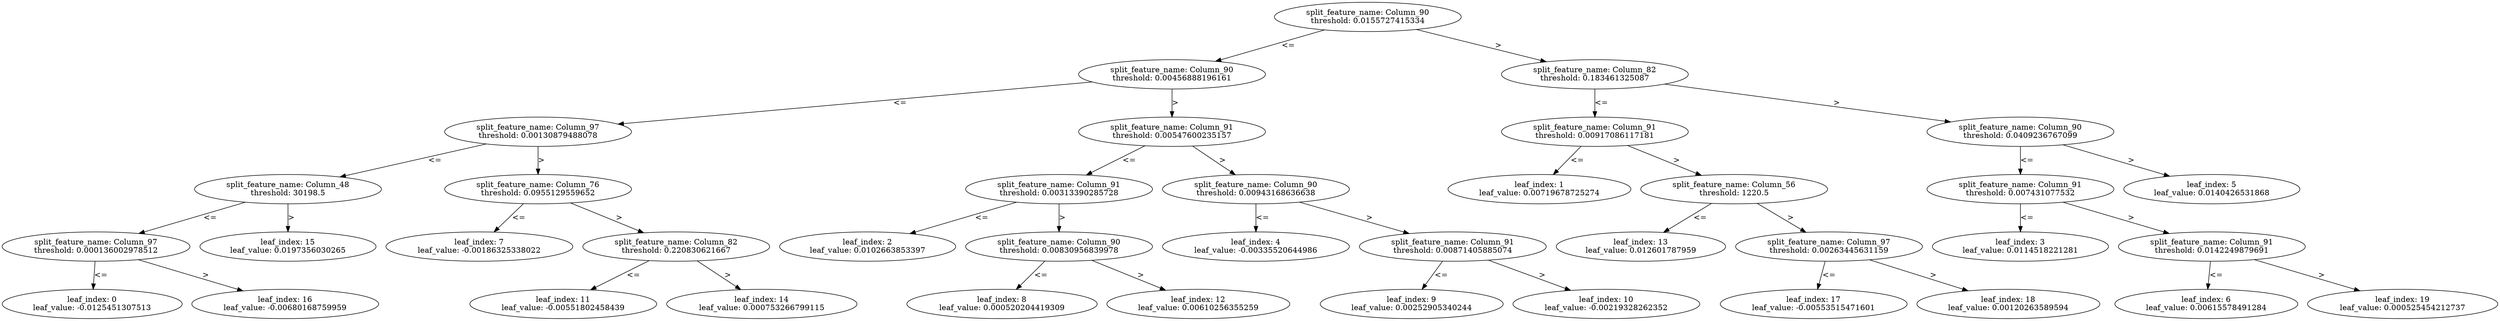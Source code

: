 digraph Tree19 {
	split0 [label="split_feature_name: Column_90\nthreshold: 0.0155727415334"]
	split1 [label="split_feature_name: Column_90\nthreshold: 0.00456888196161"]
	split6 [label="split_feature_name: Column_97\nthreshold: 0.00130879488078"]
	split14 [label="split_feature_name: Column_48\nthreshold: 30198.5"]
	split15 [label="split_feature_name: Column_97\nthreshold: 0.000136002978512"]
	leaf0 [label="leaf_index: 0\nleaf_value: -0.0125451307513"]
	split15 -> leaf0 [label="<="]
	leaf16 [label="leaf_index: 16\nleaf_value: -0.00680168759959"]
	split15 -> leaf16 [label=">"]
	split14 -> split15 [label="<="]
	leaf15 [label="leaf_index: 15\nleaf_value: 0.0197356030265"]
	split14 -> leaf15 [label=">"]
	split6 -> split14 [label="<="]
	split10 [label="split_feature_name: Column_76\nthreshold: 0.0955129559652"]
	leaf7 [label="leaf_index: 7\nleaf_value: -0.00186325338022"]
	split10 -> leaf7 [label="<="]
	split13 [label="split_feature_name: Column_82\nthreshold: 0.220830621667"]
	leaf11 [label="leaf_index: 11\nleaf_value: -0.00551802458439"]
	split13 -> leaf11 [label="<="]
	leaf14 [label="leaf_index: 14\nleaf_value: 0.000753266799115"]
	split13 -> leaf14 [label=">"]
	split10 -> split13 [label=">"]
	split6 -> split10 [label=">"]
	split1 -> split6 [label="<="]
	split3 [label="split_feature_name: Column_91\nthreshold: 0.00547600235157"]
	split7 [label="split_feature_name: Column_91\nthreshold: 0.00313390285728"]
	leaf2 [label="leaf_index: 2\nleaf_value: 0.0102663853397"]
	split7 -> leaf2 [label="<="]
	split11 [label="split_feature_name: Column_90\nthreshold: 0.00830956839978"]
	leaf8 [label="leaf_index: 8\nleaf_value: 0.000520204419309"]
	split11 -> leaf8 [label="<="]
	leaf12 [label="leaf_index: 12\nleaf_value: 0.00610256355259"]
	split11 -> leaf12 [label=">"]
	split7 -> split11 [label=">"]
	split3 -> split7 [label="<="]
	split8 [label="split_feature_name: Column_90\nthreshold: 0.00943168636638"]
	leaf4 [label="leaf_index: 4\nleaf_value: -0.00335520644986"]
	split8 -> leaf4 [label="<="]
	split9 [label="split_feature_name: Column_91\nthreshold: 0.00871405885074"]
	leaf9 [label="leaf_index: 9\nleaf_value: 0.00252905340244"]
	split9 -> leaf9 [label="<="]
	leaf10 [label="leaf_index: 10\nleaf_value: -0.00219328262352"]
	split9 -> leaf10 [label=">"]
	split8 -> split9 [label=">"]
	split3 -> split8 [label=">"]
	split1 -> split3 [label=">"]
	split0 -> split1 [label="<="]
	split2 [label="split_feature_name: Column_82\nthreshold: 0.183461325087"]
	split12 [label="split_feature_name: Column_91\nthreshold: 0.00917086117181"]
	leaf1 [label="leaf_index: 1\nleaf_value: 0.00719678725274"]
	split12 -> leaf1 [label="<="]
	split16 [label="split_feature_name: Column_56\nthreshold: 1220.5"]
	leaf13 [label="leaf_index: 13\nleaf_value: 0.012601787959"]
	split16 -> leaf13 [label="<="]
	split17 [label="split_feature_name: Column_97\nthreshold: 0.00263445631159"]
	leaf17 [label="leaf_index: 17\nleaf_value: -0.00553515471601"]
	split17 -> leaf17 [label="<="]
	leaf18 [label="leaf_index: 18\nleaf_value: 0.00120263589594"]
	split17 -> leaf18 [label=">"]
	split16 -> split17 [label=">"]
	split12 -> split16 [label=">"]
	split2 -> split12 [label="<="]
	split4 [label="split_feature_name: Column_90\nthreshold: 0.0409236767099"]
	split5 [label="split_feature_name: Column_91\nthreshold: 0.007431077532"]
	leaf3 [label="leaf_index: 3\nleaf_value: 0.0114518221281"]
	split5 -> leaf3 [label="<="]
	split18 [label="split_feature_name: Column_91\nthreshold: 0.0142249879691"]
	leaf6 [label="leaf_index: 6\nleaf_value: 0.00615578491284"]
	split18 -> leaf6 [label="<="]
	leaf19 [label="leaf_index: 19\nleaf_value: 0.000525454212737"]
	split18 -> leaf19 [label=">"]
	split5 -> split18 [label=">"]
	split4 -> split5 [label="<="]
	leaf5 [label="leaf_index: 5\nleaf_value: 0.0140426531868"]
	split4 -> leaf5 [label=">"]
	split2 -> split4 [label=">"]
	split0 -> split2 [label=">"]
}
